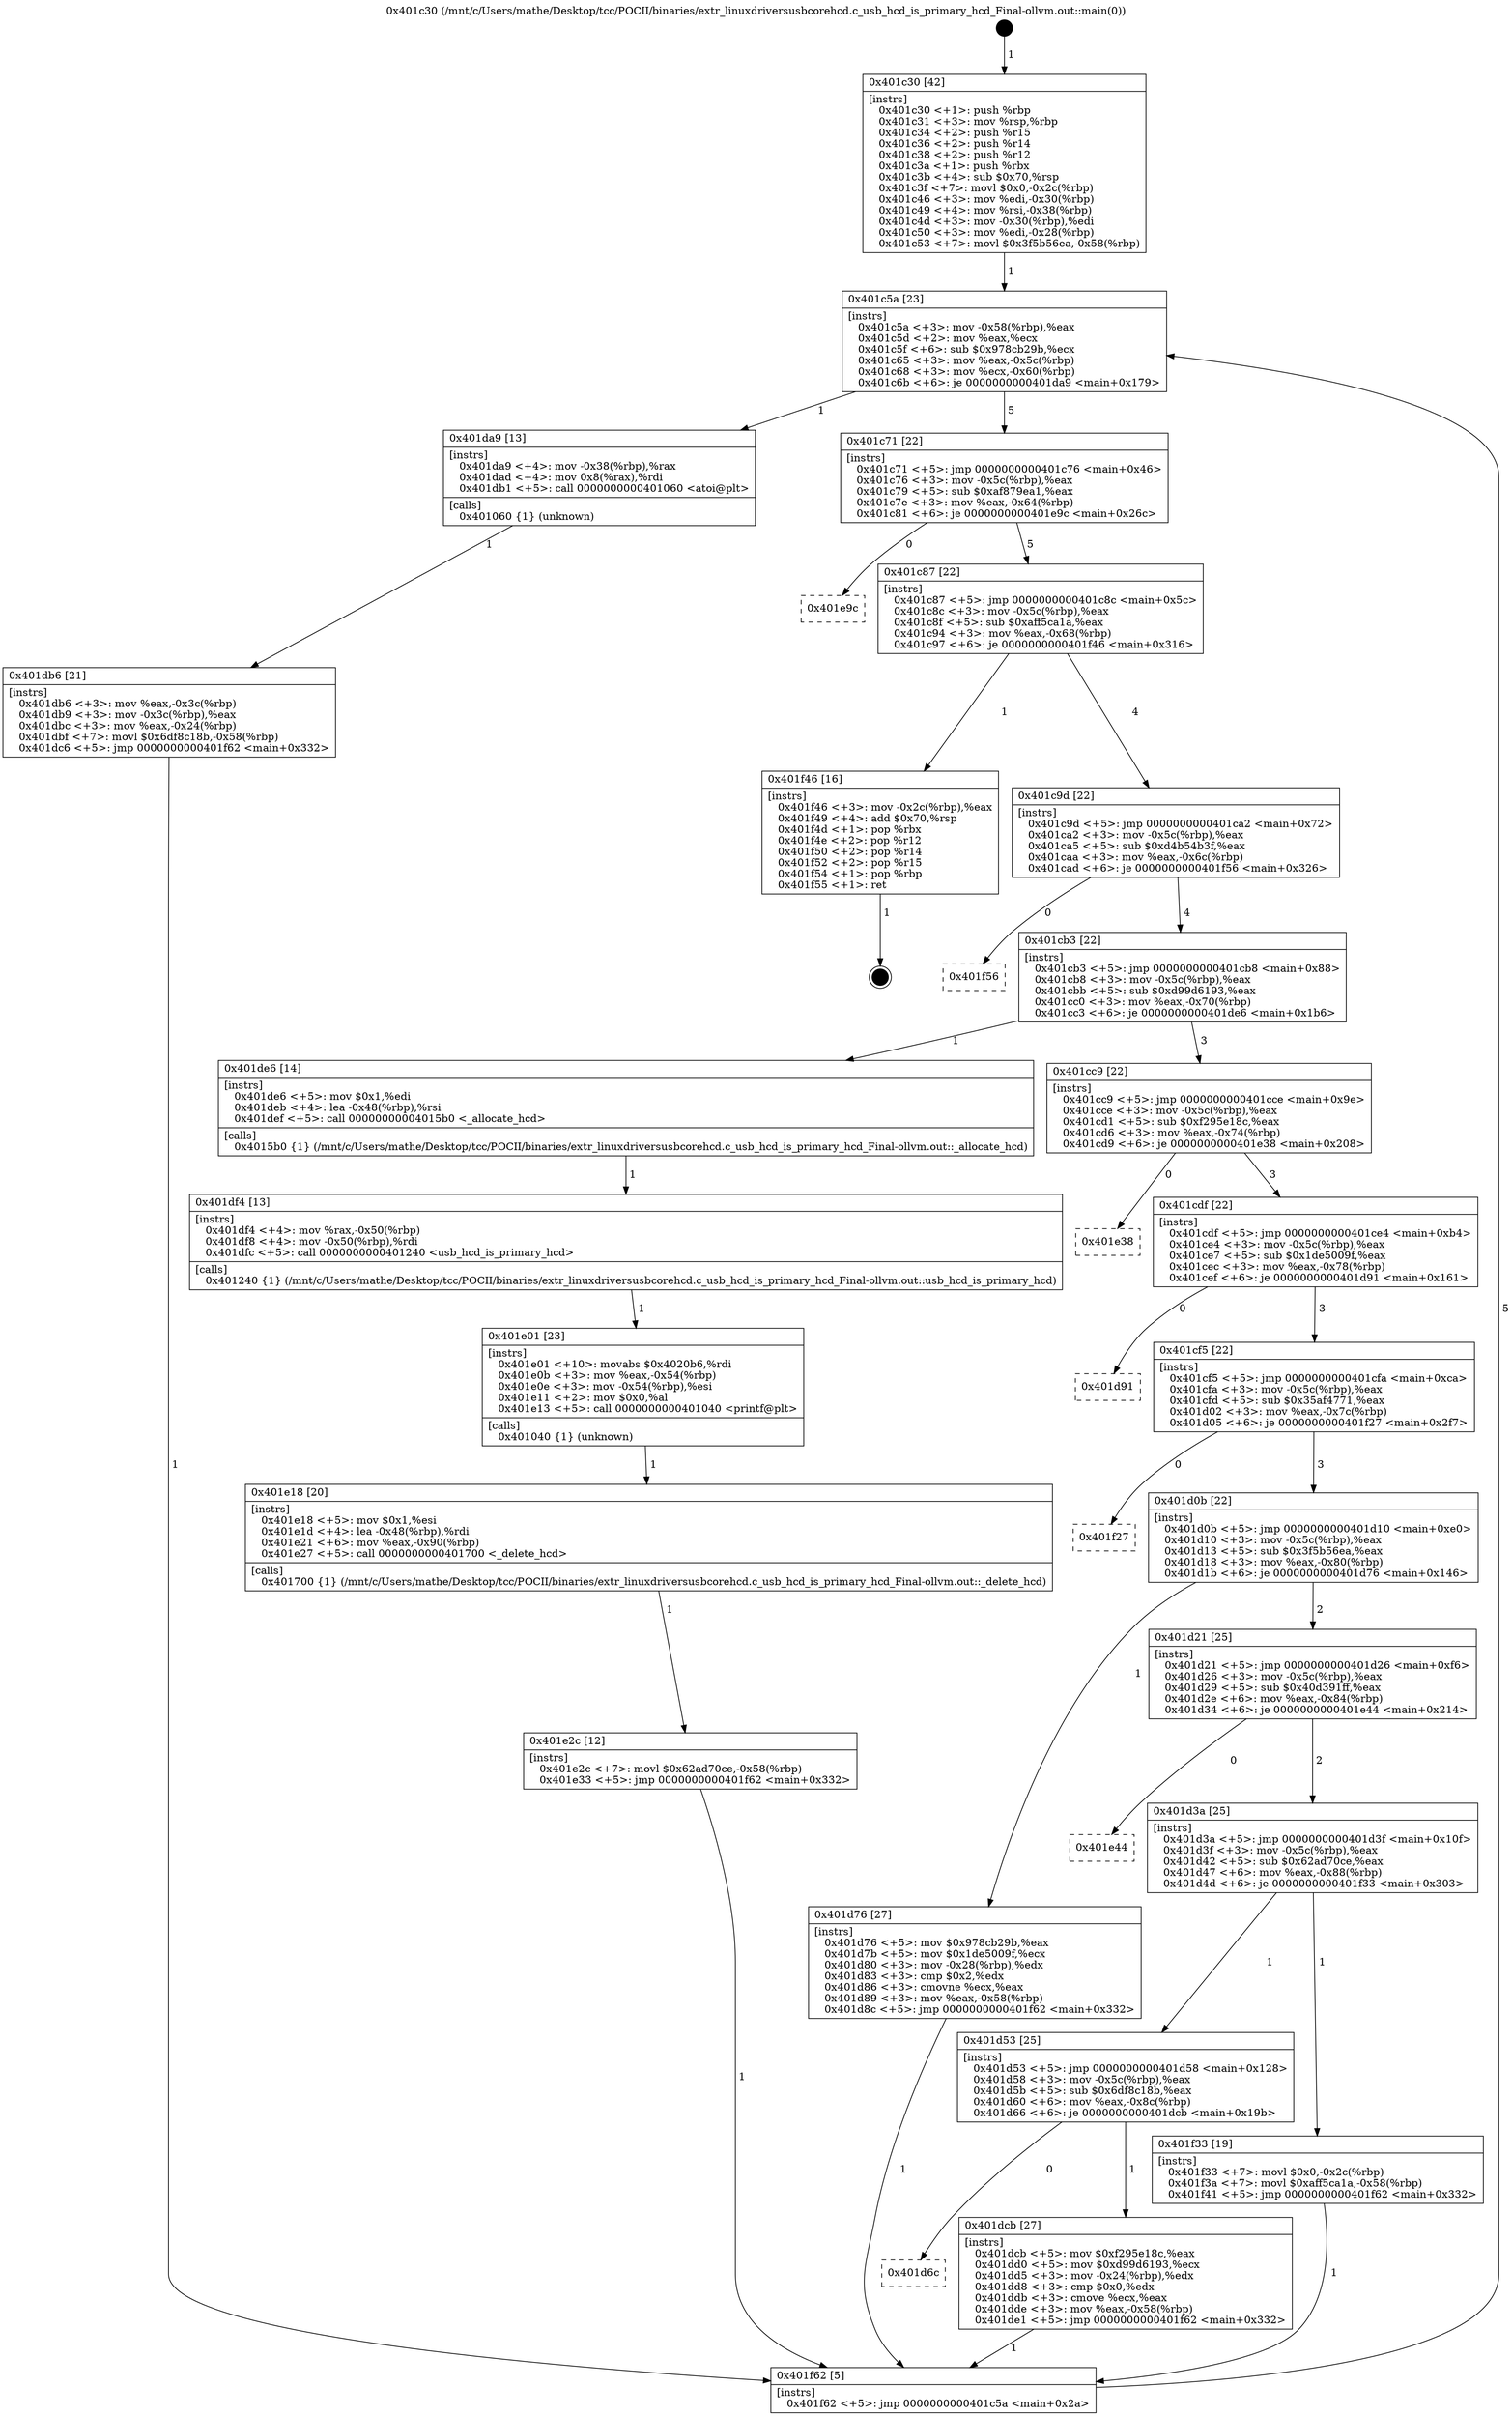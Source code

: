 digraph "0x401c30" {
  label = "0x401c30 (/mnt/c/Users/mathe/Desktop/tcc/POCII/binaries/extr_linuxdriversusbcorehcd.c_usb_hcd_is_primary_hcd_Final-ollvm.out::main(0))"
  labelloc = "t"
  node[shape=record]

  Entry [label="",width=0.3,height=0.3,shape=circle,fillcolor=black,style=filled]
  "0x401c5a" [label="{
     0x401c5a [23]\l
     | [instrs]\l
     &nbsp;&nbsp;0x401c5a \<+3\>: mov -0x58(%rbp),%eax\l
     &nbsp;&nbsp;0x401c5d \<+2\>: mov %eax,%ecx\l
     &nbsp;&nbsp;0x401c5f \<+6\>: sub $0x978cb29b,%ecx\l
     &nbsp;&nbsp;0x401c65 \<+3\>: mov %eax,-0x5c(%rbp)\l
     &nbsp;&nbsp;0x401c68 \<+3\>: mov %ecx,-0x60(%rbp)\l
     &nbsp;&nbsp;0x401c6b \<+6\>: je 0000000000401da9 \<main+0x179\>\l
  }"]
  "0x401da9" [label="{
     0x401da9 [13]\l
     | [instrs]\l
     &nbsp;&nbsp;0x401da9 \<+4\>: mov -0x38(%rbp),%rax\l
     &nbsp;&nbsp;0x401dad \<+4\>: mov 0x8(%rax),%rdi\l
     &nbsp;&nbsp;0x401db1 \<+5\>: call 0000000000401060 \<atoi@plt\>\l
     | [calls]\l
     &nbsp;&nbsp;0x401060 \{1\} (unknown)\l
  }"]
  "0x401c71" [label="{
     0x401c71 [22]\l
     | [instrs]\l
     &nbsp;&nbsp;0x401c71 \<+5\>: jmp 0000000000401c76 \<main+0x46\>\l
     &nbsp;&nbsp;0x401c76 \<+3\>: mov -0x5c(%rbp),%eax\l
     &nbsp;&nbsp;0x401c79 \<+5\>: sub $0xaf879ea1,%eax\l
     &nbsp;&nbsp;0x401c7e \<+3\>: mov %eax,-0x64(%rbp)\l
     &nbsp;&nbsp;0x401c81 \<+6\>: je 0000000000401e9c \<main+0x26c\>\l
  }"]
  Exit [label="",width=0.3,height=0.3,shape=circle,fillcolor=black,style=filled,peripheries=2]
  "0x401e9c" [label="{
     0x401e9c\l
  }", style=dashed]
  "0x401c87" [label="{
     0x401c87 [22]\l
     | [instrs]\l
     &nbsp;&nbsp;0x401c87 \<+5\>: jmp 0000000000401c8c \<main+0x5c\>\l
     &nbsp;&nbsp;0x401c8c \<+3\>: mov -0x5c(%rbp),%eax\l
     &nbsp;&nbsp;0x401c8f \<+5\>: sub $0xaff5ca1a,%eax\l
     &nbsp;&nbsp;0x401c94 \<+3\>: mov %eax,-0x68(%rbp)\l
     &nbsp;&nbsp;0x401c97 \<+6\>: je 0000000000401f46 \<main+0x316\>\l
  }"]
  "0x401e2c" [label="{
     0x401e2c [12]\l
     | [instrs]\l
     &nbsp;&nbsp;0x401e2c \<+7\>: movl $0x62ad70ce,-0x58(%rbp)\l
     &nbsp;&nbsp;0x401e33 \<+5\>: jmp 0000000000401f62 \<main+0x332\>\l
  }"]
  "0x401f46" [label="{
     0x401f46 [16]\l
     | [instrs]\l
     &nbsp;&nbsp;0x401f46 \<+3\>: mov -0x2c(%rbp),%eax\l
     &nbsp;&nbsp;0x401f49 \<+4\>: add $0x70,%rsp\l
     &nbsp;&nbsp;0x401f4d \<+1\>: pop %rbx\l
     &nbsp;&nbsp;0x401f4e \<+2\>: pop %r12\l
     &nbsp;&nbsp;0x401f50 \<+2\>: pop %r14\l
     &nbsp;&nbsp;0x401f52 \<+2\>: pop %r15\l
     &nbsp;&nbsp;0x401f54 \<+1\>: pop %rbp\l
     &nbsp;&nbsp;0x401f55 \<+1\>: ret\l
  }"]
  "0x401c9d" [label="{
     0x401c9d [22]\l
     | [instrs]\l
     &nbsp;&nbsp;0x401c9d \<+5\>: jmp 0000000000401ca2 \<main+0x72\>\l
     &nbsp;&nbsp;0x401ca2 \<+3\>: mov -0x5c(%rbp),%eax\l
     &nbsp;&nbsp;0x401ca5 \<+5\>: sub $0xd4b54b3f,%eax\l
     &nbsp;&nbsp;0x401caa \<+3\>: mov %eax,-0x6c(%rbp)\l
     &nbsp;&nbsp;0x401cad \<+6\>: je 0000000000401f56 \<main+0x326\>\l
  }"]
  "0x401e18" [label="{
     0x401e18 [20]\l
     | [instrs]\l
     &nbsp;&nbsp;0x401e18 \<+5\>: mov $0x1,%esi\l
     &nbsp;&nbsp;0x401e1d \<+4\>: lea -0x48(%rbp),%rdi\l
     &nbsp;&nbsp;0x401e21 \<+6\>: mov %eax,-0x90(%rbp)\l
     &nbsp;&nbsp;0x401e27 \<+5\>: call 0000000000401700 \<_delete_hcd\>\l
     | [calls]\l
     &nbsp;&nbsp;0x401700 \{1\} (/mnt/c/Users/mathe/Desktop/tcc/POCII/binaries/extr_linuxdriversusbcorehcd.c_usb_hcd_is_primary_hcd_Final-ollvm.out::_delete_hcd)\l
  }"]
  "0x401f56" [label="{
     0x401f56\l
  }", style=dashed]
  "0x401cb3" [label="{
     0x401cb3 [22]\l
     | [instrs]\l
     &nbsp;&nbsp;0x401cb3 \<+5\>: jmp 0000000000401cb8 \<main+0x88\>\l
     &nbsp;&nbsp;0x401cb8 \<+3\>: mov -0x5c(%rbp),%eax\l
     &nbsp;&nbsp;0x401cbb \<+5\>: sub $0xd99d6193,%eax\l
     &nbsp;&nbsp;0x401cc0 \<+3\>: mov %eax,-0x70(%rbp)\l
     &nbsp;&nbsp;0x401cc3 \<+6\>: je 0000000000401de6 \<main+0x1b6\>\l
  }"]
  "0x401e01" [label="{
     0x401e01 [23]\l
     | [instrs]\l
     &nbsp;&nbsp;0x401e01 \<+10\>: movabs $0x4020b6,%rdi\l
     &nbsp;&nbsp;0x401e0b \<+3\>: mov %eax,-0x54(%rbp)\l
     &nbsp;&nbsp;0x401e0e \<+3\>: mov -0x54(%rbp),%esi\l
     &nbsp;&nbsp;0x401e11 \<+2\>: mov $0x0,%al\l
     &nbsp;&nbsp;0x401e13 \<+5\>: call 0000000000401040 \<printf@plt\>\l
     | [calls]\l
     &nbsp;&nbsp;0x401040 \{1\} (unknown)\l
  }"]
  "0x401de6" [label="{
     0x401de6 [14]\l
     | [instrs]\l
     &nbsp;&nbsp;0x401de6 \<+5\>: mov $0x1,%edi\l
     &nbsp;&nbsp;0x401deb \<+4\>: lea -0x48(%rbp),%rsi\l
     &nbsp;&nbsp;0x401def \<+5\>: call 00000000004015b0 \<_allocate_hcd\>\l
     | [calls]\l
     &nbsp;&nbsp;0x4015b0 \{1\} (/mnt/c/Users/mathe/Desktop/tcc/POCII/binaries/extr_linuxdriversusbcorehcd.c_usb_hcd_is_primary_hcd_Final-ollvm.out::_allocate_hcd)\l
  }"]
  "0x401cc9" [label="{
     0x401cc9 [22]\l
     | [instrs]\l
     &nbsp;&nbsp;0x401cc9 \<+5\>: jmp 0000000000401cce \<main+0x9e\>\l
     &nbsp;&nbsp;0x401cce \<+3\>: mov -0x5c(%rbp),%eax\l
     &nbsp;&nbsp;0x401cd1 \<+5\>: sub $0xf295e18c,%eax\l
     &nbsp;&nbsp;0x401cd6 \<+3\>: mov %eax,-0x74(%rbp)\l
     &nbsp;&nbsp;0x401cd9 \<+6\>: je 0000000000401e38 \<main+0x208\>\l
  }"]
  "0x401df4" [label="{
     0x401df4 [13]\l
     | [instrs]\l
     &nbsp;&nbsp;0x401df4 \<+4\>: mov %rax,-0x50(%rbp)\l
     &nbsp;&nbsp;0x401df8 \<+4\>: mov -0x50(%rbp),%rdi\l
     &nbsp;&nbsp;0x401dfc \<+5\>: call 0000000000401240 \<usb_hcd_is_primary_hcd\>\l
     | [calls]\l
     &nbsp;&nbsp;0x401240 \{1\} (/mnt/c/Users/mathe/Desktop/tcc/POCII/binaries/extr_linuxdriversusbcorehcd.c_usb_hcd_is_primary_hcd_Final-ollvm.out::usb_hcd_is_primary_hcd)\l
  }"]
  "0x401e38" [label="{
     0x401e38\l
  }", style=dashed]
  "0x401cdf" [label="{
     0x401cdf [22]\l
     | [instrs]\l
     &nbsp;&nbsp;0x401cdf \<+5\>: jmp 0000000000401ce4 \<main+0xb4\>\l
     &nbsp;&nbsp;0x401ce4 \<+3\>: mov -0x5c(%rbp),%eax\l
     &nbsp;&nbsp;0x401ce7 \<+5\>: sub $0x1de5009f,%eax\l
     &nbsp;&nbsp;0x401cec \<+3\>: mov %eax,-0x78(%rbp)\l
     &nbsp;&nbsp;0x401cef \<+6\>: je 0000000000401d91 \<main+0x161\>\l
  }"]
  "0x401d6c" [label="{
     0x401d6c\l
  }", style=dashed]
  "0x401d91" [label="{
     0x401d91\l
  }", style=dashed]
  "0x401cf5" [label="{
     0x401cf5 [22]\l
     | [instrs]\l
     &nbsp;&nbsp;0x401cf5 \<+5\>: jmp 0000000000401cfa \<main+0xca\>\l
     &nbsp;&nbsp;0x401cfa \<+3\>: mov -0x5c(%rbp),%eax\l
     &nbsp;&nbsp;0x401cfd \<+5\>: sub $0x35af4771,%eax\l
     &nbsp;&nbsp;0x401d02 \<+3\>: mov %eax,-0x7c(%rbp)\l
     &nbsp;&nbsp;0x401d05 \<+6\>: je 0000000000401f27 \<main+0x2f7\>\l
  }"]
  "0x401dcb" [label="{
     0x401dcb [27]\l
     | [instrs]\l
     &nbsp;&nbsp;0x401dcb \<+5\>: mov $0xf295e18c,%eax\l
     &nbsp;&nbsp;0x401dd0 \<+5\>: mov $0xd99d6193,%ecx\l
     &nbsp;&nbsp;0x401dd5 \<+3\>: mov -0x24(%rbp),%edx\l
     &nbsp;&nbsp;0x401dd8 \<+3\>: cmp $0x0,%edx\l
     &nbsp;&nbsp;0x401ddb \<+3\>: cmove %ecx,%eax\l
     &nbsp;&nbsp;0x401dde \<+3\>: mov %eax,-0x58(%rbp)\l
     &nbsp;&nbsp;0x401de1 \<+5\>: jmp 0000000000401f62 \<main+0x332\>\l
  }"]
  "0x401f27" [label="{
     0x401f27\l
  }", style=dashed]
  "0x401d0b" [label="{
     0x401d0b [22]\l
     | [instrs]\l
     &nbsp;&nbsp;0x401d0b \<+5\>: jmp 0000000000401d10 \<main+0xe0\>\l
     &nbsp;&nbsp;0x401d10 \<+3\>: mov -0x5c(%rbp),%eax\l
     &nbsp;&nbsp;0x401d13 \<+5\>: sub $0x3f5b56ea,%eax\l
     &nbsp;&nbsp;0x401d18 \<+3\>: mov %eax,-0x80(%rbp)\l
     &nbsp;&nbsp;0x401d1b \<+6\>: je 0000000000401d76 \<main+0x146\>\l
  }"]
  "0x401d53" [label="{
     0x401d53 [25]\l
     | [instrs]\l
     &nbsp;&nbsp;0x401d53 \<+5\>: jmp 0000000000401d58 \<main+0x128\>\l
     &nbsp;&nbsp;0x401d58 \<+3\>: mov -0x5c(%rbp),%eax\l
     &nbsp;&nbsp;0x401d5b \<+5\>: sub $0x6df8c18b,%eax\l
     &nbsp;&nbsp;0x401d60 \<+6\>: mov %eax,-0x8c(%rbp)\l
     &nbsp;&nbsp;0x401d66 \<+6\>: je 0000000000401dcb \<main+0x19b\>\l
  }"]
  "0x401d76" [label="{
     0x401d76 [27]\l
     | [instrs]\l
     &nbsp;&nbsp;0x401d76 \<+5\>: mov $0x978cb29b,%eax\l
     &nbsp;&nbsp;0x401d7b \<+5\>: mov $0x1de5009f,%ecx\l
     &nbsp;&nbsp;0x401d80 \<+3\>: mov -0x28(%rbp),%edx\l
     &nbsp;&nbsp;0x401d83 \<+3\>: cmp $0x2,%edx\l
     &nbsp;&nbsp;0x401d86 \<+3\>: cmovne %ecx,%eax\l
     &nbsp;&nbsp;0x401d89 \<+3\>: mov %eax,-0x58(%rbp)\l
     &nbsp;&nbsp;0x401d8c \<+5\>: jmp 0000000000401f62 \<main+0x332\>\l
  }"]
  "0x401d21" [label="{
     0x401d21 [25]\l
     | [instrs]\l
     &nbsp;&nbsp;0x401d21 \<+5\>: jmp 0000000000401d26 \<main+0xf6\>\l
     &nbsp;&nbsp;0x401d26 \<+3\>: mov -0x5c(%rbp),%eax\l
     &nbsp;&nbsp;0x401d29 \<+5\>: sub $0x40d391ff,%eax\l
     &nbsp;&nbsp;0x401d2e \<+6\>: mov %eax,-0x84(%rbp)\l
     &nbsp;&nbsp;0x401d34 \<+6\>: je 0000000000401e44 \<main+0x214\>\l
  }"]
  "0x401f62" [label="{
     0x401f62 [5]\l
     | [instrs]\l
     &nbsp;&nbsp;0x401f62 \<+5\>: jmp 0000000000401c5a \<main+0x2a\>\l
  }"]
  "0x401c30" [label="{
     0x401c30 [42]\l
     | [instrs]\l
     &nbsp;&nbsp;0x401c30 \<+1\>: push %rbp\l
     &nbsp;&nbsp;0x401c31 \<+3\>: mov %rsp,%rbp\l
     &nbsp;&nbsp;0x401c34 \<+2\>: push %r15\l
     &nbsp;&nbsp;0x401c36 \<+2\>: push %r14\l
     &nbsp;&nbsp;0x401c38 \<+2\>: push %r12\l
     &nbsp;&nbsp;0x401c3a \<+1\>: push %rbx\l
     &nbsp;&nbsp;0x401c3b \<+4\>: sub $0x70,%rsp\l
     &nbsp;&nbsp;0x401c3f \<+7\>: movl $0x0,-0x2c(%rbp)\l
     &nbsp;&nbsp;0x401c46 \<+3\>: mov %edi,-0x30(%rbp)\l
     &nbsp;&nbsp;0x401c49 \<+4\>: mov %rsi,-0x38(%rbp)\l
     &nbsp;&nbsp;0x401c4d \<+3\>: mov -0x30(%rbp),%edi\l
     &nbsp;&nbsp;0x401c50 \<+3\>: mov %edi,-0x28(%rbp)\l
     &nbsp;&nbsp;0x401c53 \<+7\>: movl $0x3f5b56ea,-0x58(%rbp)\l
  }"]
  "0x401db6" [label="{
     0x401db6 [21]\l
     | [instrs]\l
     &nbsp;&nbsp;0x401db6 \<+3\>: mov %eax,-0x3c(%rbp)\l
     &nbsp;&nbsp;0x401db9 \<+3\>: mov -0x3c(%rbp),%eax\l
     &nbsp;&nbsp;0x401dbc \<+3\>: mov %eax,-0x24(%rbp)\l
     &nbsp;&nbsp;0x401dbf \<+7\>: movl $0x6df8c18b,-0x58(%rbp)\l
     &nbsp;&nbsp;0x401dc6 \<+5\>: jmp 0000000000401f62 \<main+0x332\>\l
  }"]
  "0x401f33" [label="{
     0x401f33 [19]\l
     | [instrs]\l
     &nbsp;&nbsp;0x401f33 \<+7\>: movl $0x0,-0x2c(%rbp)\l
     &nbsp;&nbsp;0x401f3a \<+7\>: movl $0xaff5ca1a,-0x58(%rbp)\l
     &nbsp;&nbsp;0x401f41 \<+5\>: jmp 0000000000401f62 \<main+0x332\>\l
  }"]
  "0x401e44" [label="{
     0x401e44\l
  }", style=dashed]
  "0x401d3a" [label="{
     0x401d3a [25]\l
     | [instrs]\l
     &nbsp;&nbsp;0x401d3a \<+5\>: jmp 0000000000401d3f \<main+0x10f\>\l
     &nbsp;&nbsp;0x401d3f \<+3\>: mov -0x5c(%rbp),%eax\l
     &nbsp;&nbsp;0x401d42 \<+5\>: sub $0x62ad70ce,%eax\l
     &nbsp;&nbsp;0x401d47 \<+6\>: mov %eax,-0x88(%rbp)\l
     &nbsp;&nbsp;0x401d4d \<+6\>: je 0000000000401f33 \<main+0x303\>\l
  }"]
  Entry -> "0x401c30" [label=" 1"]
  "0x401c5a" -> "0x401da9" [label=" 1"]
  "0x401c5a" -> "0x401c71" [label=" 5"]
  "0x401f46" -> Exit [label=" 1"]
  "0x401c71" -> "0x401e9c" [label=" 0"]
  "0x401c71" -> "0x401c87" [label=" 5"]
  "0x401f33" -> "0x401f62" [label=" 1"]
  "0x401c87" -> "0x401f46" [label=" 1"]
  "0x401c87" -> "0x401c9d" [label=" 4"]
  "0x401e2c" -> "0x401f62" [label=" 1"]
  "0x401c9d" -> "0x401f56" [label=" 0"]
  "0x401c9d" -> "0x401cb3" [label=" 4"]
  "0x401e18" -> "0x401e2c" [label=" 1"]
  "0x401cb3" -> "0x401de6" [label=" 1"]
  "0x401cb3" -> "0x401cc9" [label=" 3"]
  "0x401e01" -> "0x401e18" [label=" 1"]
  "0x401cc9" -> "0x401e38" [label=" 0"]
  "0x401cc9" -> "0x401cdf" [label=" 3"]
  "0x401df4" -> "0x401e01" [label=" 1"]
  "0x401cdf" -> "0x401d91" [label=" 0"]
  "0x401cdf" -> "0x401cf5" [label=" 3"]
  "0x401de6" -> "0x401df4" [label=" 1"]
  "0x401cf5" -> "0x401f27" [label=" 0"]
  "0x401cf5" -> "0x401d0b" [label=" 3"]
  "0x401dcb" -> "0x401f62" [label=" 1"]
  "0x401d0b" -> "0x401d76" [label=" 1"]
  "0x401d0b" -> "0x401d21" [label=" 2"]
  "0x401d76" -> "0x401f62" [label=" 1"]
  "0x401c30" -> "0x401c5a" [label=" 1"]
  "0x401f62" -> "0x401c5a" [label=" 5"]
  "0x401da9" -> "0x401db6" [label=" 1"]
  "0x401db6" -> "0x401f62" [label=" 1"]
  "0x401d53" -> "0x401dcb" [label=" 1"]
  "0x401d21" -> "0x401e44" [label=" 0"]
  "0x401d21" -> "0x401d3a" [label=" 2"]
  "0x401d53" -> "0x401d6c" [label=" 0"]
  "0x401d3a" -> "0x401f33" [label=" 1"]
  "0x401d3a" -> "0x401d53" [label=" 1"]
}
